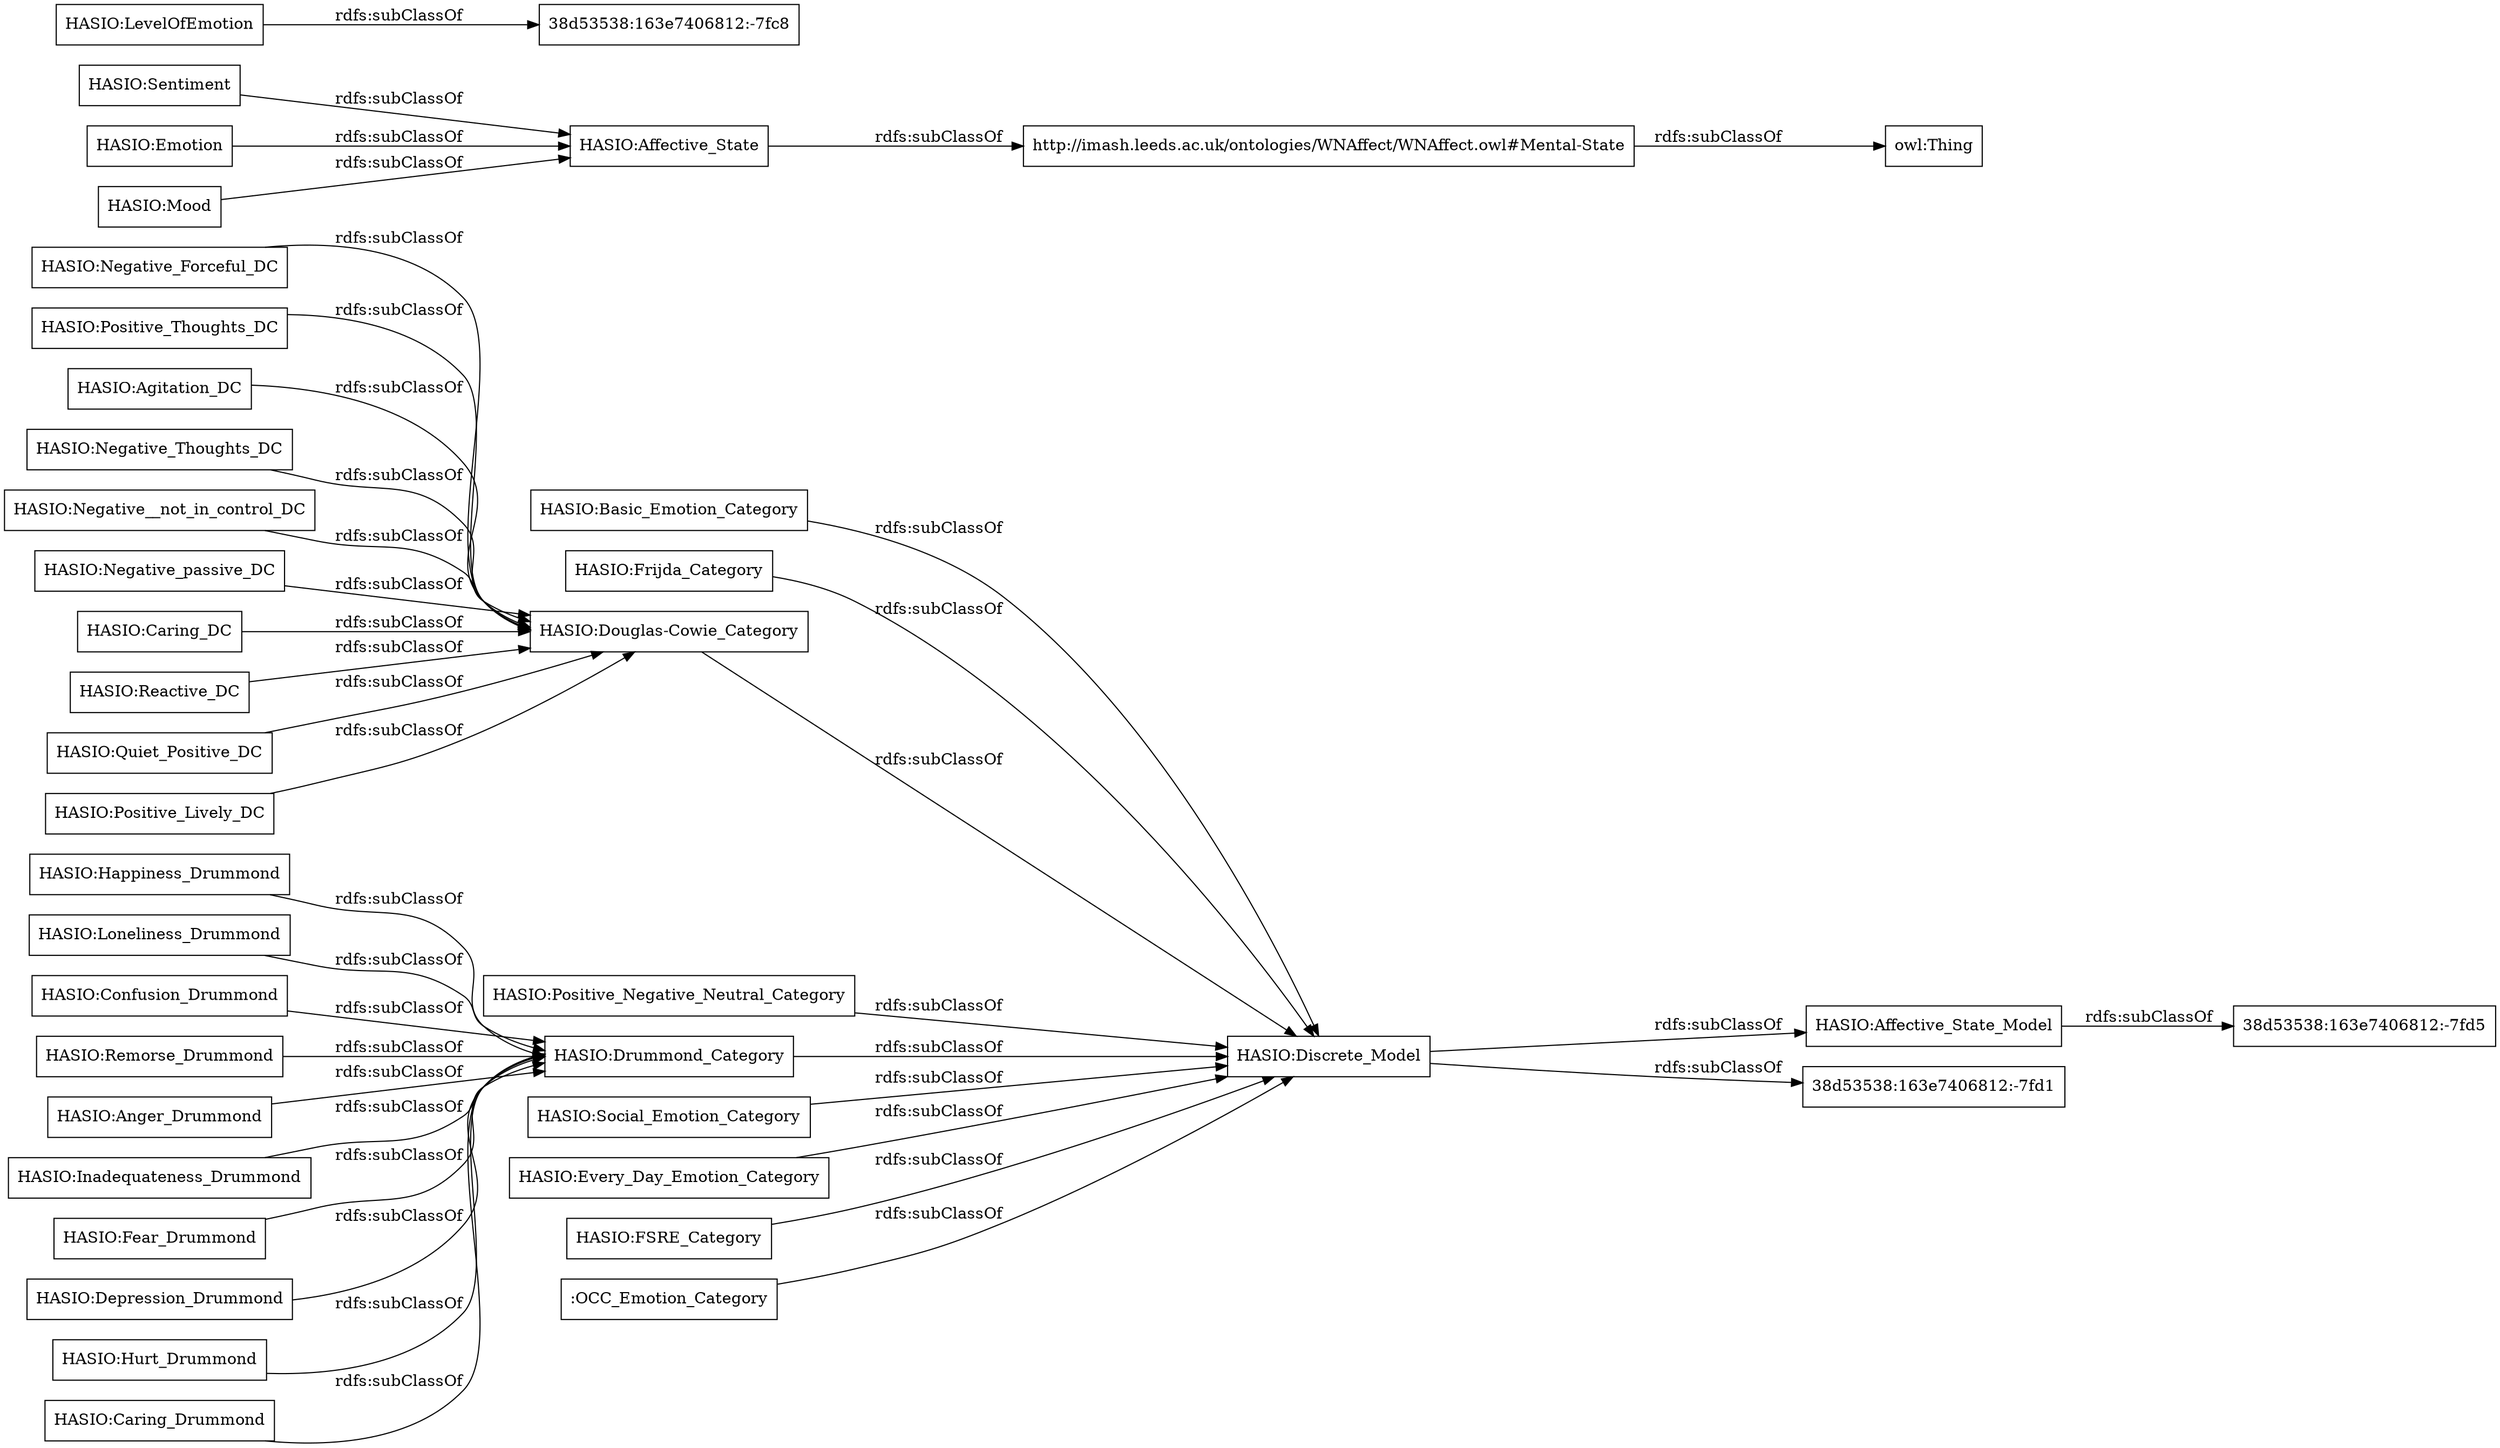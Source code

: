 digraph ar2dtool_diagram { 
rankdir=LR;
size="1000"
node [shape = rectangle, color="black"]; "HASIO:Basic_Emotion_Category" "HASIO:Happiness_Drummond" "HASIO:Negative_Forceful_DC" "HASIO:Affective_State_Model" "HASIO:Loneliness_Drummond" "HASIO:Positive_Thoughts_DC" "HASIO:Sentiment" "HASIO:Agitation_DC" "HASIO:Emotion" "HASIO:Affective_State" "HASIO:LevelOfEmotion" "http://imash.leeds.ac.uk/ontologies/WNAffect/WNAffect.owl#Mental-State" "HASIO:Confusion_Drummond" "HASIO:Mood" "HASIO:Frijda_Category" "HASIO:Douglas-Cowie_Category" "HASIO:Remorse_Drummond" "HASIO:Anger_Drummond" "HASIO:Inadequateness_Drummond" "HASIO:Negative_Thoughts_DC" "HASIO:Negative__not_in_control_DC" "HASIO:Fear_Drummond" "HASIO:Positive_Negative_Neutral_Category" "38d53538:163e7406812:-7fd1" "HASIO:Depression_Drummond" "HASIO:Drummond_Category" "HASIO:Hurt_Drummond" "38d53538:163e7406812:-7fc8" "HASIO:Social_Emotion_Category" "HASIO:Negative_passive_DC" "HASIO:Caring_DC" "HASIO:Caring_Drummond" "HASIO:Reactive_DC" "38d53538:163e7406812:-7fd5" "HASIO:Quiet_Positive_DC" "HASIO:Every_Day_Emotion_Category" "HASIO:Discrete_Model" "HASIO:Positive_Lively_DC" "HASIO:FSRE_Category" ":OCC_Emotion_Category" ; /*classes style*/
	"HASIO:Positive_Negative_Neutral_Category" -> "HASIO:Discrete_Model" [ label = "rdfs:subClassOf" ];
	"HASIO:Loneliness_Drummond" -> "HASIO:Drummond_Category" [ label = "rdfs:subClassOf" ];
	"HASIO:Anger_Drummond" -> "HASIO:Drummond_Category" [ label = "rdfs:subClassOf" ];
	"HASIO:Every_Day_Emotion_Category" -> "HASIO:Discrete_Model" [ label = "rdfs:subClassOf" ];
	"HASIO:Negative__not_in_control_DC" -> "HASIO:Douglas-Cowie_Category" [ label = "rdfs:subClassOf" ];
	"HASIO:Negative_Forceful_DC" -> "HASIO:Douglas-Cowie_Category" [ label = "rdfs:subClassOf" ];
	"HASIO:Basic_Emotion_Category" -> "HASIO:Discrete_Model" [ label = "rdfs:subClassOf" ];
	"HASIO:Emotion" -> "HASIO:Affective_State" [ label = "rdfs:subClassOf" ];
	"HASIO:Social_Emotion_Category" -> "HASIO:Discrete_Model" [ label = "rdfs:subClassOf" ];
	"http://imash.leeds.ac.uk/ontologies/WNAffect/WNAffect.owl#Mental-State" -> "owl:Thing" [ label = "rdfs:subClassOf" ];
	"HASIO:Discrete_Model" -> "38d53538:163e7406812:-7fd1" [ label = "rdfs:subClassOf" ];
	"HASIO:Discrete_Model" -> "HASIO:Affective_State_Model" [ label = "rdfs:subClassOf" ];
	"HASIO:Frijda_Category" -> "HASIO:Discrete_Model" [ label = "rdfs:subClassOf" ];
	"HASIO:Reactive_DC" -> "HASIO:Douglas-Cowie_Category" [ label = "rdfs:subClassOf" ];
	"HASIO:Quiet_Positive_DC" -> "HASIO:Douglas-Cowie_Category" [ label = "rdfs:subClassOf" ];
	"HASIO:Hurt_Drummond" -> "HASIO:Drummond_Category" [ label = "rdfs:subClassOf" ];
	"HASIO:Depression_Drummond" -> "HASIO:Drummond_Category" [ label = "rdfs:subClassOf" ];
	"HASIO:Sentiment" -> "HASIO:Affective_State" [ label = "rdfs:subClassOf" ];
	"HASIO:Inadequateness_Drummond" -> "HASIO:Drummond_Category" [ label = "rdfs:subClassOf" ];
	"HASIO:Douglas-Cowie_Category" -> "HASIO:Discrete_Model" [ label = "rdfs:subClassOf" ];
	"HASIO:Caring_DC" -> "HASIO:Douglas-Cowie_Category" [ label = "rdfs:subClassOf" ];
	"HASIO:Positive_Lively_DC" -> "HASIO:Douglas-Cowie_Category" [ label = "rdfs:subClassOf" ];
	"HASIO:Affective_State" -> "http://imash.leeds.ac.uk/ontologies/WNAffect/WNAffect.owl#Mental-State" [ label = "rdfs:subClassOf" ];
	"HASIO:Caring_Drummond" -> "HASIO:Drummond_Category" [ label = "rdfs:subClassOf" ];
	":OCC_Emotion_Category" -> "HASIO:Discrete_Model" [ label = "rdfs:subClassOf" ];
	"HASIO:Happiness_Drummond" -> "HASIO:Drummond_Category" [ label = "rdfs:subClassOf" ];
	"HASIO:LevelOfEmotion" -> "38d53538:163e7406812:-7fc8" [ label = "rdfs:subClassOf" ];
	"HASIO:Confusion_Drummond" -> "HASIO:Drummond_Category" [ label = "rdfs:subClassOf" ];
	"HASIO:Affective_State_Model" -> "38d53538:163e7406812:-7fd5" [ label = "rdfs:subClassOf" ];
	"HASIO:Negative_passive_DC" -> "HASIO:Douglas-Cowie_Category" [ label = "rdfs:subClassOf" ];
	"HASIO:Positive_Thoughts_DC" -> "HASIO:Douglas-Cowie_Category" [ label = "rdfs:subClassOf" ];
	"HASIO:FSRE_Category" -> "HASIO:Discrete_Model" [ label = "rdfs:subClassOf" ];
	"HASIO:Fear_Drummond" -> "HASIO:Drummond_Category" [ label = "rdfs:subClassOf" ];
	"HASIO:Mood" -> "HASIO:Affective_State" [ label = "rdfs:subClassOf" ];
	"HASIO:Remorse_Drummond" -> "HASIO:Drummond_Category" [ label = "rdfs:subClassOf" ];
	"HASIO:Agitation_DC" -> "HASIO:Douglas-Cowie_Category" [ label = "rdfs:subClassOf" ];
	"HASIO:Drummond_Category" -> "HASIO:Discrete_Model" [ label = "rdfs:subClassOf" ];
	"HASIO:Negative_Thoughts_DC" -> "HASIO:Douglas-Cowie_Category" [ label = "rdfs:subClassOf" ];

}

